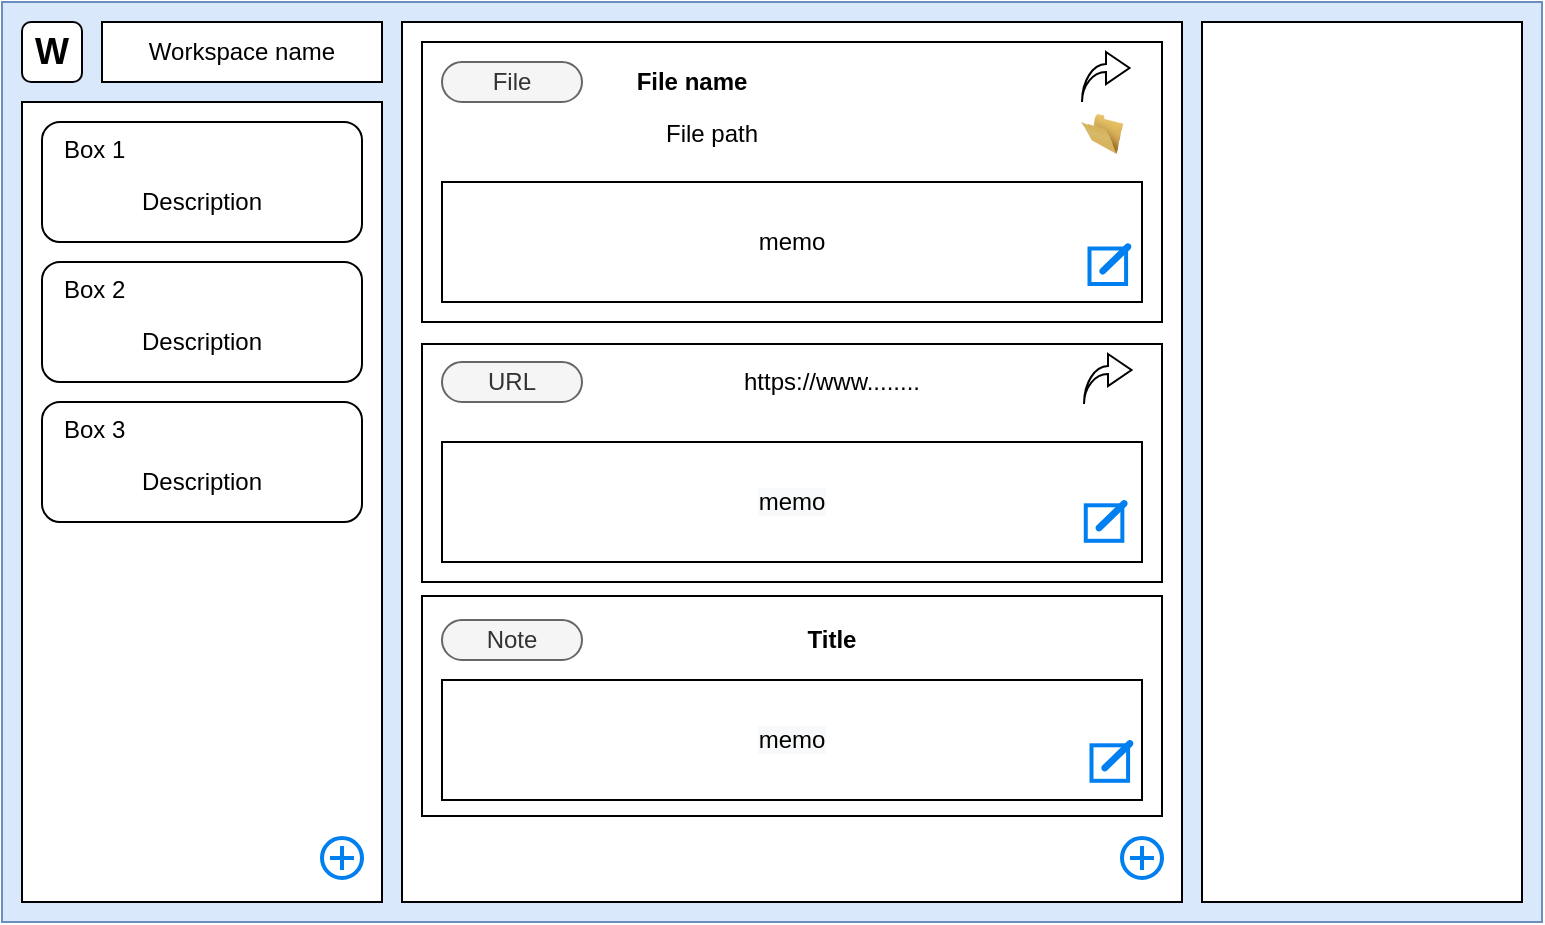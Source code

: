 <mxfile version="14.5.1" type="device"><diagram name="Page-1" id="f1b7ffb7-ca1e-a977-7cf5-a751b3c06c05"><mxGraphModel dx="1422" dy="942" grid="1" gridSize="10" guides="1" tooltips="1" connect="1" arrows="1" fold="1" page="1" pageScale="1" pageWidth="826" pageHeight="1169" background="#ffffff" math="0" shadow="0"><root><mxCell id="0"/><mxCell id="1" style="locked=1;" parent="0"/><mxCell id="-dG7wMxYEdPQDP1bg_cI-62" value="" style="rounded=0;whiteSpace=wrap;html=1;glass=0;shadow=0;sketch=0;fillColor=#dae8fc;strokeColor=#6c8ebf;" parent="1" vertex="1"><mxGeometry x="40" y="40" width="770" height="460" as="geometry"/></mxCell><mxCell id="kh1FPD51W9kIDMKkMyOB-1" value="左枠" style="" parent="0"/><mxCell id="kh1FPD51W9kIDMKkMyOB-3" value="" style="rounded=0;whiteSpace=wrap;html=1;shadow=0;glass=0;sketch=0;" vertex="1" parent="kh1FPD51W9kIDMKkMyOB-1"><mxGeometry x="50" y="90" width="180" height="400" as="geometry"/></mxCell><mxCell id="kh1FPD51W9kIDMKkMyOB-7" value="" style="html=1;verticalLabelPosition=bottom;align=center;labelBackgroundColor=#ffffff;verticalAlign=top;strokeWidth=2;strokeColor=#0080F0;shadow=0;dashed=0;shape=mxgraph.ios7.icons.add;rounded=0;glass=0;sketch=0;" vertex="1" parent="kh1FPD51W9kIDMKkMyOB-1"><mxGeometry x="200" y="458" width="20" height="20" as="geometry"/></mxCell><mxCell id="kh1FPD51W9kIDMKkMyOB-75" value="&lt;font size=&quot;1&quot;&gt;&lt;b style=&quot;font-size: 18px&quot;&gt;W&lt;/b&gt;&lt;/font&gt;" style="rounded=1;whiteSpace=wrap;html=1;" vertex="1" parent="kh1FPD51W9kIDMKkMyOB-1"><mxGeometry x="50" y="50" width="30" height="30" as="geometry"/></mxCell><mxCell id="kh1FPD51W9kIDMKkMyOB-76" value="Workspace name" style="rounded=0;whiteSpace=wrap;html=1;" vertex="1" parent="kh1FPD51W9kIDMKkMyOB-1"><mxGeometry x="90" y="50" width="140" height="30" as="geometry"/></mxCell><mxCell id="kh1FPD51W9kIDMKkMyOB-77" value="Box 1" style="rounded=1;whiteSpace=wrap;html=1;align=left;horizontal=1;verticalAlign=top;spacingLeft=9;" vertex="1" parent="kh1FPD51W9kIDMKkMyOB-1"><mxGeometry x="60" y="100" width="160" height="60" as="geometry"/></mxCell><mxCell id="kh1FPD51W9kIDMKkMyOB-78" value="Description" style="rounded=0;whiteSpace=wrap;html=1;strokeColor=none;" vertex="1" parent="kh1FPD51W9kIDMKkMyOB-1"><mxGeometry x="80" y="130" width="120" height="20" as="geometry"/></mxCell><mxCell id="kh1FPD51W9kIDMKkMyOB-79" value="Box 3" style="rounded=1;whiteSpace=wrap;html=1;align=left;horizontal=1;verticalAlign=top;spacingLeft=9;" vertex="1" parent="kh1FPD51W9kIDMKkMyOB-1"><mxGeometry x="60" y="240" width="160" height="60" as="geometry"/></mxCell><mxCell id="kh1FPD51W9kIDMKkMyOB-80" value="Description" style="rounded=0;whiteSpace=wrap;html=1;strokeColor=none;" vertex="1" parent="kh1FPD51W9kIDMKkMyOB-1"><mxGeometry x="80" y="270" width="120" height="20" as="geometry"/></mxCell><mxCell id="kh1FPD51W9kIDMKkMyOB-81" value="Box 2" style="rounded=1;whiteSpace=wrap;html=1;align=left;horizontal=1;verticalAlign=top;spacingLeft=9;" vertex="1" parent="kh1FPD51W9kIDMKkMyOB-1"><mxGeometry x="60" y="170" width="160" height="60" as="geometry"/></mxCell><mxCell id="kh1FPD51W9kIDMKkMyOB-82" value="Description" style="rounded=0;whiteSpace=wrap;html=1;strokeColor=none;" vertex="1" parent="kh1FPD51W9kIDMKkMyOB-1"><mxGeometry x="80" y="200" width="120" height="20" as="geometry"/></mxCell><mxCell id="kh1FPD51W9kIDMKkMyOB-27" value="中央枠" style="locked=1;" parent="0"/><mxCell id="kh1FPD51W9kIDMKkMyOB-29" value="" style="rounded=0;whiteSpace=wrap;html=1;shadow=0;glass=0;sketch=0;" vertex="1" parent="kh1FPD51W9kIDMKkMyOB-27"><mxGeometry x="240" y="50" width="390" height="440" as="geometry"/></mxCell><mxCell id="kh1FPD51W9kIDMKkMyOB-31" value="" style="rounded=0;whiteSpace=wrap;html=1;shadow=0;glass=0;sketch=0;" vertex="1" parent="kh1FPD51W9kIDMKkMyOB-27"><mxGeometry x="250" y="60" width="370" height="140" as="geometry"/></mxCell><mxCell id="kh1FPD51W9kIDMKkMyOB-32" value="" style="html=1;verticalLabelPosition=bottom;align=center;labelBackgroundColor=#ffffff;verticalAlign=top;strokeWidth=2;strokeColor=#0080F0;shadow=0;dashed=0;shape=mxgraph.ios7.icons.add;rounded=0;glass=0;sketch=0;" vertex="1" parent="kh1FPD51W9kIDMKkMyOB-27"><mxGeometry x="600" y="458" width="20" height="20" as="geometry"/></mxCell><mxCell id="kh1FPD51W9kIDMKkMyOB-33" value="File" style="rounded=1;whiteSpace=wrap;html=1;shadow=0;glass=0;sketch=0;arcSize=50;fillColor=#f5f5f5;strokeColor=#666666;fontColor=#333333;" vertex="1" parent="kh1FPD51W9kIDMKkMyOB-27"><mxGeometry x="260" y="70" width="70" height="20" as="geometry"/></mxCell><mxCell id="kh1FPD51W9kIDMKkMyOB-34" value="File name" style="text;html=1;strokeColor=none;fillColor=none;align=center;verticalAlign=middle;whiteSpace=wrap;rounded=0;shadow=0;glass=0;sketch=0;fontStyle=1" vertex="1" parent="kh1FPD51W9kIDMKkMyOB-27"><mxGeometry x="350" y="70" width="70" height="20" as="geometry"/></mxCell><mxCell id="kh1FPD51W9kIDMKkMyOB-35" value="File path" style="text;html=1;strokeColor=none;fillColor=none;align=center;verticalAlign=middle;whiteSpace=wrap;rounded=0;shadow=0;glass=0;sketch=0;perimeterSpacing=1;" vertex="1" parent="kh1FPD51W9kIDMKkMyOB-27"><mxGeometry x="350" y="96" width="90" height="20" as="geometry"/></mxCell><mxCell id="kh1FPD51W9kIDMKkMyOB-36" value="" style="image;html=1;image=img/lib/clip_art/general/Empty_Folder_128x128.png;rounded=0;shadow=0;glass=0;sketch=0;" vertex="1" parent="kh1FPD51W9kIDMKkMyOB-27"><mxGeometry x="570" y="96" width="40" height="20" as="geometry"/></mxCell><mxCell id="kh1FPD51W9kIDMKkMyOB-37" value="" style="html=1;shadow=0;dashed=0;align=center;verticalAlign=middle;shape=mxgraph.arrows2.jumpInArrow;dy=2;dx=11.75;arrowHead=16;rounded=0;glass=0;sketch=0;" vertex="1" parent="kh1FPD51W9kIDMKkMyOB-27"><mxGeometry x="580" y="65" width="23.75" height="25" as="geometry"/></mxCell><mxCell id="kh1FPD51W9kIDMKkMyOB-38" value="memo" style="rounded=0;whiteSpace=wrap;html=1;shadow=0;glass=0;sketch=0;" vertex="1" parent="kh1FPD51W9kIDMKkMyOB-27"><mxGeometry x="260" y="130" width="350" height="60" as="geometry"/></mxCell><mxCell id="kh1FPD51W9kIDMKkMyOB-39" value="" style="html=1;verticalLabelPosition=bottom;align=center;labelBackgroundColor=#ffffff;verticalAlign=top;strokeWidth=2;strokeColor=#0080F0;shadow=0;dashed=0;shape=mxgraph.ios7.icons.edit;rounded=0;glass=0;sketch=0;" vertex="1" parent="kh1FPD51W9kIDMKkMyOB-27"><mxGeometry x="583.75" y="161.6" width="20" height="19.4" as="geometry"/></mxCell><mxCell id="kh1FPD51W9kIDMKkMyOB-40" value="https://www........" style="rounded=0;whiteSpace=wrap;html=1;shadow=0;glass=0;sketch=0;" vertex="1" parent="kh1FPD51W9kIDMKkMyOB-27"><mxGeometry x="250" y="211" width="370" height="119" as="geometry"/></mxCell><mxCell id="kh1FPD51W9kIDMKkMyOB-41" value="URL" style="rounded=1;whiteSpace=wrap;html=1;shadow=0;glass=0;sketch=0;arcSize=50;fillColor=#f5f5f5;strokeColor=#666666;fontColor=#333333;" vertex="1" parent="kh1FPD51W9kIDMKkMyOB-27"><mxGeometry x="260" y="220" width="70" height="20" as="geometry"/></mxCell><mxCell id="kh1FPD51W9kIDMKkMyOB-42" value="&#10;&#10;&lt;span style=&quot;color: rgb(0, 0, 0); font-family: helvetica; font-size: 12px; font-style: normal; font-weight: 400; letter-spacing: normal; text-align: center; text-indent: 0px; text-transform: none; word-spacing: 0px; background-color: rgb(248, 249, 250); display: inline; float: none;&quot;&gt;memo&lt;/span&gt;&#10;&#10;" style="rounded=0;whiteSpace=wrap;html=1;shadow=0;glass=0;sketch=0;" vertex="1" parent="kh1FPD51W9kIDMKkMyOB-27"><mxGeometry x="260" y="260" width="350" height="60" as="geometry"/></mxCell><mxCell id="kh1FPD51W9kIDMKkMyOB-43" value="" style="html=1;verticalLabelPosition=bottom;align=center;labelBackgroundColor=#ffffff;verticalAlign=top;strokeWidth=2;strokeColor=#0080F0;shadow=0;dashed=0;shape=mxgraph.ios7.icons.edit;rounded=0;glass=0;sketch=0;" vertex="1" parent="kh1FPD51W9kIDMKkMyOB-27"><mxGeometry x="581.88" y="290" width="20" height="19.4" as="geometry"/></mxCell><mxCell id="kh1FPD51W9kIDMKkMyOB-44" value="https://www........" style="text;html=1;strokeColor=none;fillColor=none;align=center;verticalAlign=middle;whiteSpace=wrap;rounded=0;shadow=0;glass=0;sketch=0;" vertex="1" parent="kh1FPD51W9kIDMKkMyOB-27"><mxGeometry x="340" y="220" width="230" height="20" as="geometry"/></mxCell><mxCell id="kh1FPD51W9kIDMKkMyOB-45" value="" style="html=1;shadow=0;dashed=0;align=center;verticalAlign=middle;shape=mxgraph.arrows2.jumpInArrow;dy=2;dx=11.75;arrowHead=16;rounded=0;glass=0;sketch=0;" vertex="1" parent="kh1FPD51W9kIDMKkMyOB-27"><mxGeometry x="581" y="216" width="23.75" height="25" as="geometry"/></mxCell><mxCell id="kh1FPD51W9kIDMKkMyOB-46" value="https://www........" style="rounded=0;whiteSpace=wrap;html=1;shadow=0;glass=0;sketch=0;" vertex="1" parent="kh1FPD51W9kIDMKkMyOB-27"><mxGeometry x="250" y="337" width="370" height="110" as="geometry"/></mxCell><mxCell id="kh1FPD51W9kIDMKkMyOB-47" value="Note" style="rounded=1;whiteSpace=wrap;html=1;shadow=0;glass=0;sketch=0;arcSize=50;fillColor=#f5f5f5;strokeColor=#666666;fontColor=#333333;" vertex="1" parent="kh1FPD51W9kIDMKkMyOB-27"><mxGeometry x="260" y="349" width="70" height="20" as="geometry"/></mxCell><mxCell id="kh1FPD51W9kIDMKkMyOB-48" value="&#10;&#10;&lt;span style=&quot;color: rgb(0, 0, 0); font-family: helvetica; font-size: 12px; font-style: normal; font-weight: 400; letter-spacing: normal; text-align: center; text-indent: 0px; text-transform: none; word-spacing: 0px; background-color: rgb(248, 249, 250); display: inline; float: none;&quot;&gt;memo&lt;/span&gt;&#10;&#10;" style="rounded=0;whiteSpace=wrap;html=1;shadow=0;glass=0;sketch=0;" vertex="1" parent="kh1FPD51W9kIDMKkMyOB-27"><mxGeometry x="260" y="379" width="350" height="60" as="geometry"/></mxCell><mxCell id="kh1FPD51W9kIDMKkMyOB-49" value="" style="html=1;verticalLabelPosition=bottom;align=center;labelBackgroundColor=#ffffff;verticalAlign=top;strokeWidth=2;strokeColor=#0080F0;shadow=0;dashed=0;shape=mxgraph.ios7.icons.edit;rounded=0;glass=0;sketch=0;" vertex="1" parent="kh1FPD51W9kIDMKkMyOB-27"><mxGeometry x="584.75" y="410" width="20" height="19.4" as="geometry"/></mxCell><mxCell id="kh1FPD51W9kIDMKkMyOB-50" value="Title" style="text;html=1;strokeColor=none;fillColor=none;align=center;verticalAlign=middle;whiteSpace=wrap;rounded=0;shadow=0;glass=0;sketch=0;fontStyle=1" vertex="1" parent="kh1FPD51W9kIDMKkMyOB-27"><mxGeometry x="340" y="349" width="230" height="20" as="geometry"/></mxCell><mxCell id="kh1FPD51W9kIDMKkMyOB-51" value="右枠" style="locked=1;" parent="0"/><mxCell id="kh1FPD51W9kIDMKkMyOB-54" value="" style="rounded=0;whiteSpace=wrap;html=1;shadow=0;glass=0;sketch=0;" vertex="1" parent="kh1FPD51W9kIDMKkMyOB-51"><mxGeometry x="640" y="50" width="160" height="440" as="geometry"/></mxCell></root></mxGraphModel></diagram></mxfile>